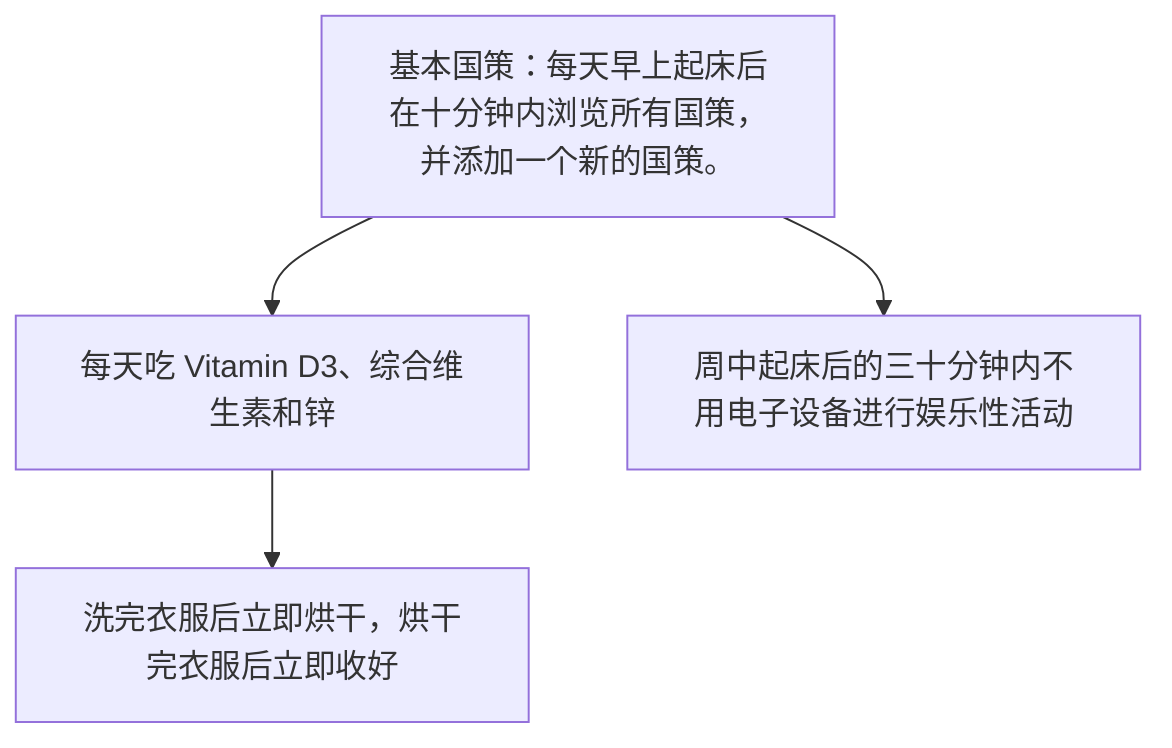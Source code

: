 graph TD
    A[基本国策：每天早上起床后在十分钟内浏览所有国策，并添加一个新的国策。]
    A --> B[每天吃 Vitamin D3、综合维生素和锌]
    B --> BA[洗完衣服后立即烘干，烘干完衣服后立即收好]
    A --> C[周中起床后的三十分钟内不用电子设备进行娱乐性活动]